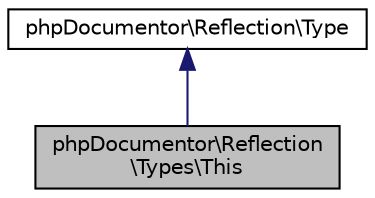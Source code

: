digraph "phpDocumentor\Reflection\Types\This"
{
  edge [fontname="Helvetica",fontsize="10",labelfontname="Helvetica",labelfontsize="10"];
  node [fontname="Helvetica",fontsize="10",shape=record];
  Node0 [label="phpDocumentor\\Reflection\l\\Types\\This",height=0.2,width=0.4,color="black", fillcolor="grey75", style="filled", fontcolor="black"];
  Node1 -> Node0 [dir="back",color="midnightblue",fontsize="10",style="solid",fontname="Helvetica"];
  Node1 [label="phpDocumentor\\Reflection\\Type",height=0.2,width=0.4,color="black", fillcolor="white", style="filled",URL="$interfacephpDocumentor_1_1Reflection_1_1Type.html"];
}

